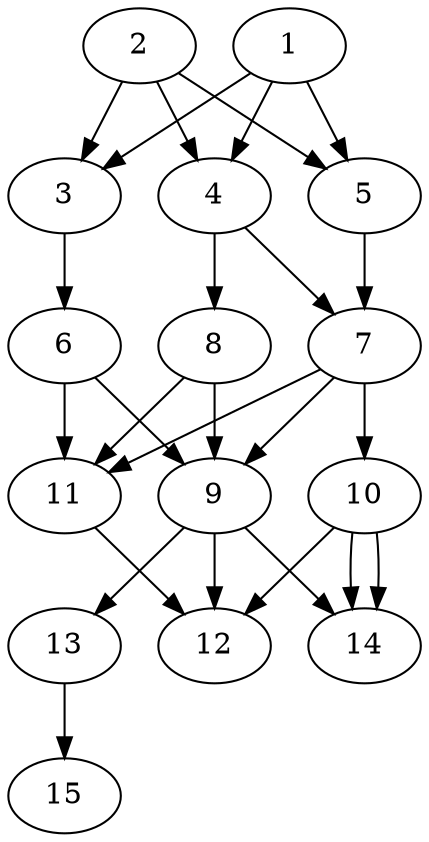 // DAG automatically generated by daggen at Thu Oct  3 13:59:27 2019
// ./daggen --dot -n 15 --ccr 0.3 --fat 0.5 --regular 0.7 --density 0.9 --mindata 5242880 --maxdata 52428800 
digraph G {
  1 [size="108847787", alpha="0.06", expect_size="32654336"] 
  1 -> 3 [size ="32654336"]
  1 -> 4 [size ="32654336"]
  1 -> 5 [size ="32654336"]
  2 [size="119019520", alpha="0.14", expect_size="35705856"] 
  2 -> 3 [size ="35705856"]
  2 -> 4 [size ="35705856"]
  2 -> 5 [size ="35705856"]
  3 [size="112063147", alpha="0.12", expect_size="33618944"] 
  3 -> 6 [size ="33618944"]
  4 [size="155224747", alpha="0.06", expect_size="46567424"] 
  4 -> 7 [size ="46567424"]
  4 -> 8 [size ="46567424"]
  5 [size="87343787", alpha="0.03", expect_size="26203136"] 
  5 -> 7 [size ="26203136"]
  6 [size="163904853", alpha="0.17", expect_size="49171456"] 
  6 -> 9 [size ="49171456"]
  6 -> 11 [size ="49171456"]
  7 [size="104304640", alpha="0.16", expect_size="31291392"] 
  7 -> 9 [size ="31291392"]
  7 -> 10 [size ="31291392"]
  7 -> 11 [size ="31291392"]
  8 [size="89002667", alpha="0.10", expect_size="26700800"] 
  8 -> 9 [size ="26700800"]
  8 -> 11 [size ="26700800"]
  9 [size="126900907", alpha="0.04", expect_size="38070272"] 
  9 -> 12 [size ="38070272"]
  9 -> 13 [size ="38070272"]
  9 -> 14 [size ="38070272"]
  10 [size="118063787", alpha="0.03", expect_size="35419136"] 
  10 -> 12 [size ="35419136"]
  10 -> 14 [size ="35419136"]
  10 -> 14 [size ="35419136"]
  11 [size="64921600", alpha="0.18", expect_size="19476480"] 
  11 -> 12 [size ="19476480"]
  12 [size="110697813", alpha="0.17", expect_size="33209344"] 
  13 [size="60166827", alpha="0.18", expect_size="18050048"] 
  13 -> 15 [size ="18050048"]
  14 [size="157668693", alpha="0.14", expect_size="47300608"] 
  15 [size="47745707", alpha="0.14", expect_size="14323712"] 
}
